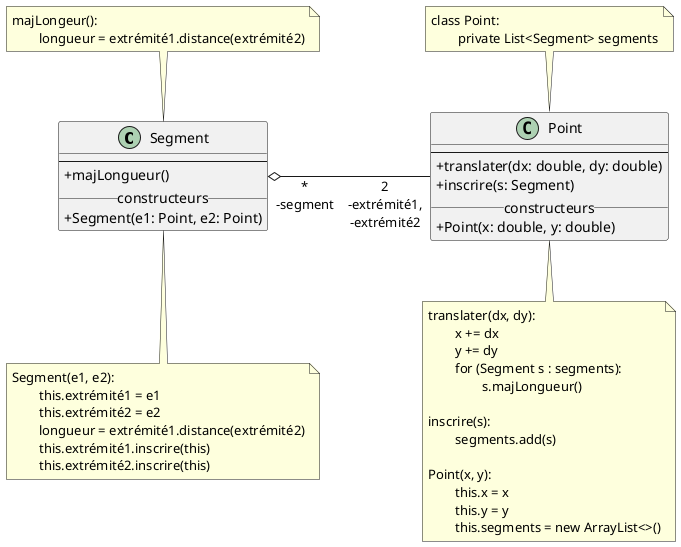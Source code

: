 @startuml
skinparam classAttributeIconSize 0

class Segment {
	--
	+ majLongueur()
	__constructeurs__
	+ Segment(e1: Point, e2: Point)
}

class Point {
	--
	+translater(dx: double, dy: double)
	+inscrire(s: Segment)
	__constructeurs__
	+Point(x: double, y: double)
}

Segment "*\n-segment" o-right- "2\n-extrémité1,\n-extrémité2" Point: "                                     "
note top of Segment
	majLongeur():
		longueur = extrémité1.distance(extrémité2)
end note

note bottom of Segment
	Segment(e1, e2):
		this.extrémité1 = e1
		this.extrémité2 = e2
		longueur = extrémité1.distance(extrémité2)
		this.extrémité1.inscrire(this)
		this.extrémité2.inscrire(this)
end note

note top of Point
	class Point:
		private List<Segment> segments
end note

note bottom of Point
	translater(dx, dy):
		x += dx
		y += dy
		for (Segment s : segments):
			s.majLongueur()

	inscrire(s):
		segments.add(s)

	Point(x, y):
		this.x = x
		this.y = y
		this.segments = new ArrayList<>()
end note
@enduml
' vim: sw=4 ts=4:

